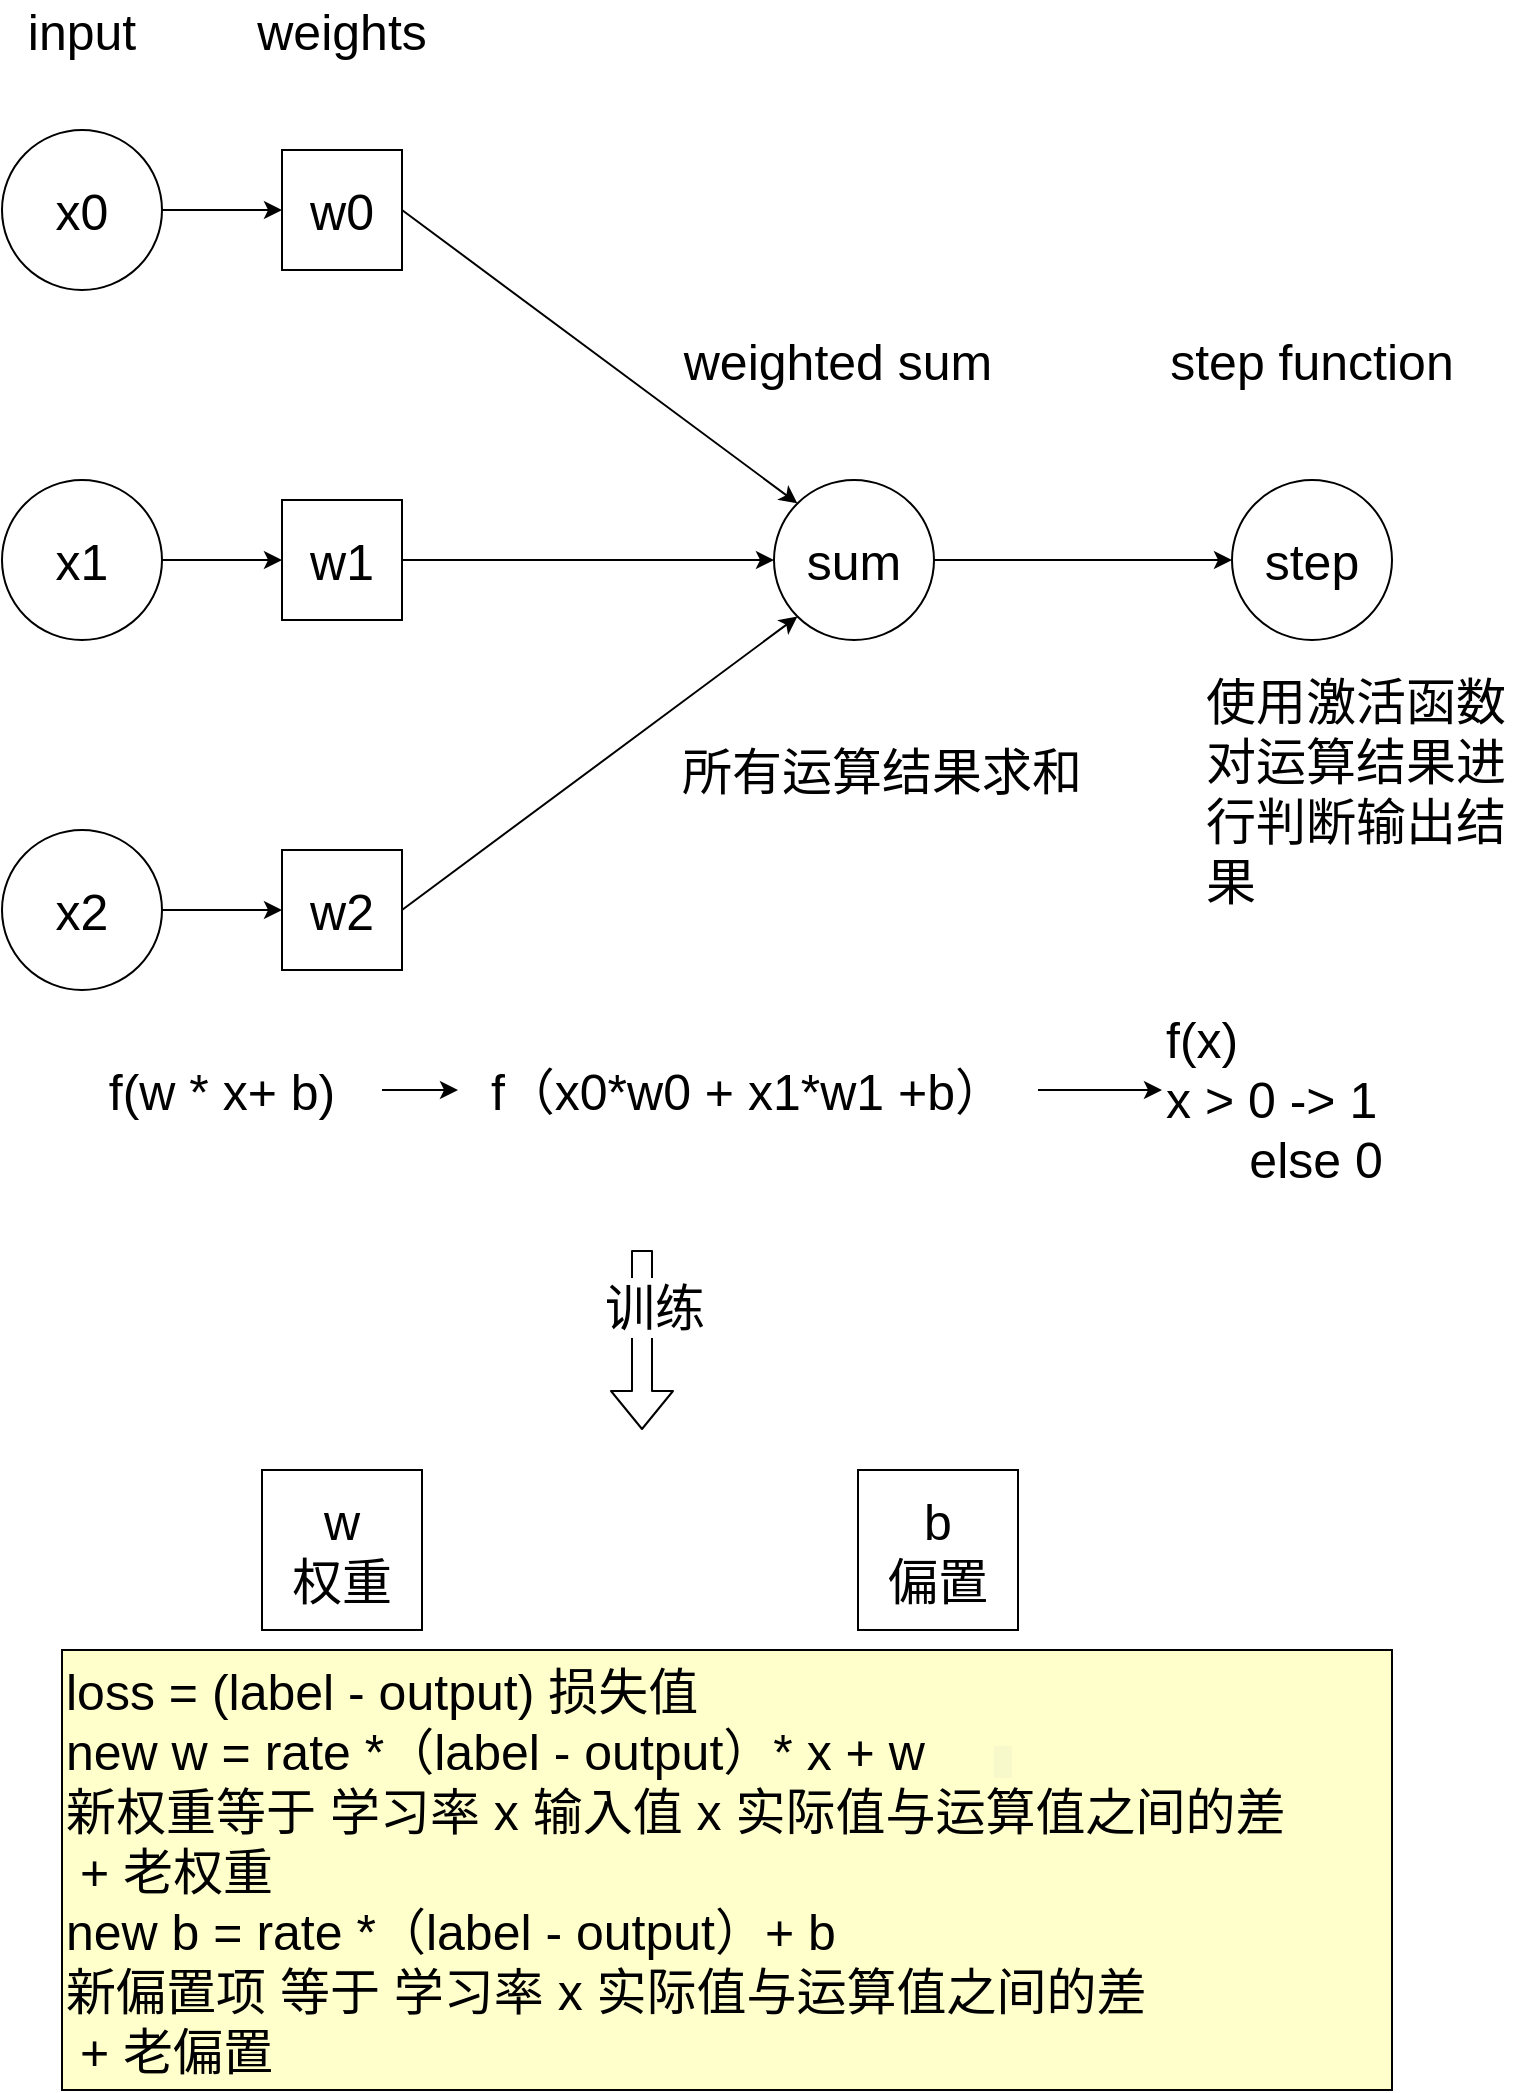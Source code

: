 <mxfile pages="1" version="11.2.4" type="github"><diagram id="XBHPZFTSbUcQKwfOnqM5" name="第 1 页"><mxGraphModel dx="1248" dy="708" grid="1" gridSize="10" guides="1" tooltips="1" connect="1" arrows="1" fold="1" page="1" pageScale="1" pageWidth="827" pageHeight="1169" math="0" shadow="0"><root><mxCell id="0"/><mxCell id="1" parent="0"/><mxCell id="uWXpAJBO1LR6xCIWJORw-2" value="x0" style="ellipse;whiteSpace=wrap;html=1;aspect=fixed;fontSize=25;" parent="1" vertex="1"><mxGeometry x="40" y="100" width="80" height="80" as="geometry"/></mxCell><mxCell id="uWXpAJBO1LR6xCIWJORw-11" style="edgeStyle=orthogonalEdgeStyle;rounded=0;orthogonalLoop=1;jettySize=auto;html=1;exitX=1;exitY=0.5;exitDx=0;exitDy=0;entryX=0;entryY=0.5;entryDx=0;entryDy=0;fontSize=25;" parent="1" source="uWXpAJBO1LR6xCIWJORw-3" target="uWXpAJBO1LR6xCIWJORw-8" edge="1"><mxGeometry relative="1" as="geometry"/></mxCell><mxCell id="uWXpAJBO1LR6xCIWJORw-3" value="x1" style="ellipse;whiteSpace=wrap;html=1;aspect=fixed;fontSize=25;" parent="1" vertex="1"><mxGeometry x="40" y="275" width="80" height="80" as="geometry"/></mxCell><mxCell id="uWXpAJBO1LR6xCIWJORw-12" style="edgeStyle=orthogonalEdgeStyle;rounded=0;orthogonalLoop=1;jettySize=auto;html=1;exitX=1;exitY=0.5;exitDx=0;exitDy=0;entryX=0;entryY=0.5;entryDx=0;entryDy=0;fontSize=25;" parent="1" source="uWXpAJBO1LR6xCIWJORw-4" target="uWXpAJBO1LR6xCIWJORw-9" edge="1"><mxGeometry relative="1" as="geometry"/></mxCell><mxCell id="uWXpAJBO1LR6xCIWJORw-4" value="x2" style="ellipse;whiteSpace=wrap;html=1;aspect=fixed;fontSize=25;" parent="1" vertex="1"><mxGeometry x="40" y="450" width="80" height="80" as="geometry"/></mxCell><mxCell id="uWXpAJBO1LR6xCIWJORw-16" style="edgeStyle=none;orthogonalLoop=1;jettySize=auto;html=1;exitX=1;exitY=0.5;exitDx=0;exitDy=0;entryX=0;entryY=0.5;entryDx=0;entryDy=0;strokeColor=#000000;fontSize=25;" parent="1" source="uWXpAJBO1LR6xCIWJORw-5" target="uWXpAJBO1LR6xCIWJORw-6" edge="1"><mxGeometry relative="1" as="geometry"/></mxCell><mxCell id="uWXpAJBO1LR6xCIWJORw-5" value="sum" style="ellipse;whiteSpace=wrap;html=1;aspect=fixed;fontSize=25;" parent="1" vertex="1"><mxGeometry x="426" y="275" width="80" height="80" as="geometry"/></mxCell><mxCell id="uWXpAJBO1LR6xCIWJORw-6" value="step" style="ellipse;whiteSpace=wrap;html=1;aspect=fixed;fontSize=25;" parent="1" vertex="1"><mxGeometry x="655" y="275" width="80" height="80" as="geometry"/></mxCell><mxCell id="uWXpAJBO1LR6xCIWJORw-13" style="orthogonalLoop=1;jettySize=auto;html=1;exitX=1;exitY=0.5;exitDx=0;exitDy=0;entryX=0;entryY=0;entryDx=0;entryDy=0;strokeColor=#000000;fontSize=25;" parent="1" source="uWXpAJBO1LR6xCIWJORw-7" target="uWXpAJBO1LR6xCIWJORw-5" edge="1"><mxGeometry relative="1" as="geometry"/></mxCell><mxCell id="uWXpAJBO1LR6xCIWJORw-7" value="w0" style="whiteSpace=wrap;html=1;aspect=fixed;fontSize=25;" parent="1" vertex="1"><mxGeometry x="180" y="110" width="60" height="60" as="geometry"/></mxCell><mxCell id="uWXpAJBO1LR6xCIWJORw-14" style="edgeStyle=none;orthogonalLoop=1;jettySize=auto;html=1;exitX=1;exitY=0.5;exitDx=0;exitDy=0;strokeColor=#000000;fontSize=25;" parent="1" source="uWXpAJBO1LR6xCIWJORw-8" target="uWXpAJBO1LR6xCIWJORw-5" edge="1"><mxGeometry relative="1" as="geometry"><mxPoint x="350" y="315" as="targetPoint"/></mxGeometry></mxCell><mxCell id="uWXpAJBO1LR6xCIWJORw-8" value="w1" style="whiteSpace=wrap;html=1;aspect=fixed;fontSize=25;" parent="1" vertex="1"><mxGeometry x="180" y="285" width="60" height="60" as="geometry"/></mxCell><mxCell id="uWXpAJBO1LR6xCIWJORw-15" style="edgeStyle=none;orthogonalLoop=1;jettySize=auto;html=1;exitX=1;exitY=0.5;exitDx=0;exitDy=0;strokeColor=#000000;fontSize=25;entryX=0;entryY=1;entryDx=0;entryDy=0;" parent="1" source="uWXpAJBO1LR6xCIWJORw-9" target="uWXpAJBO1LR6xCIWJORw-5" edge="1"><mxGeometry relative="1" as="geometry"><mxPoint x="390" y="315" as="targetPoint"/></mxGeometry></mxCell><mxCell id="uWXpAJBO1LR6xCIWJORw-9" value="w2" style="whiteSpace=wrap;html=1;aspect=fixed;fontSize=25;" parent="1" vertex="1"><mxGeometry x="180" y="460" width="60" height="60" as="geometry"/></mxCell><mxCell id="uWXpAJBO1LR6xCIWJORw-10" value="" style="endArrow=classic;html=1;exitX=1;exitY=0.5;exitDx=0;exitDy=0;entryX=0;entryY=0.5;entryDx=0;entryDy=0;fontSize=25;" parent="1" source="uWXpAJBO1LR6xCIWJORw-2" target="uWXpAJBO1LR6xCIWJORw-7" edge="1"><mxGeometry width="50" height="50" relative="1" as="geometry"><mxPoint x="40" y="600" as="sourcePoint"/><mxPoint x="90" y="550" as="targetPoint"/></mxGeometry></mxCell><mxCell id="uWXpAJBO1LR6xCIWJORw-17" value="input" style="text;html=1;strokeColor=none;fillColor=none;align=center;verticalAlign=middle;whiteSpace=wrap;rounded=0;fontSize=25;" parent="1" vertex="1"><mxGeometry x="60" y="40" width="40" height="20" as="geometry"/></mxCell><mxCell id="uWXpAJBO1LR6xCIWJORw-18" value="weights" style="text;html=1;strokeColor=none;fillColor=none;align=center;verticalAlign=middle;whiteSpace=wrap;rounded=0;fontSize=25;" parent="1" vertex="1"><mxGeometry x="190" y="40" width="40" height="20" as="geometry"/></mxCell><mxCell id="uWXpAJBO1LR6xCIWJORw-19" value="weighted sum" style="text;html=1;strokeColor=none;fillColor=none;align=center;verticalAlign=middle;whiteSpace=wrap;rounded=0;fontSize=25;" parent="1" vertex="1"><mxGeometry x="373" y="190" width="170" height="50" as="geometry"/></mxCell><mxCell id="uWXpAJBO1LR6xCIWJORw-21" value="step function" style="text;html=1;strokeColor=none;fillColor=none;align=center;verticalAlign=middle;whiteSpace=wrap;rounded=0;fontSize=25;" parent="1" vertex="1"><mxGeometry x="600" y="205" width="190" height="20" as="geometry"/></mxCell><mxCell id="uWXpAJBO1LR6xCIWJORw-26" style="edgeStyle=none;orthogonalLoop=1;jettySize=auto;html=1;exitX=1;exitY=0.5;exitDx=0;exitDy=0;strokeColor=#000000;fontSize=25;" parent="1" source="uWXpAJBO1LR6xCIWJORw-22" target="uWXpAJBO1LR6xCIWJORw-25" edge="1"><mxGeometry relative="1" as="geometry"/></mxCell><mxCell id="uWXpAJBO1LR6xCIWJORw-22" value="f(w * x+ b)" style="text;html=1;strokeColor=none;fillColor=none;align=center;verticalAlign=middle;whiteSpace=wrap;rounded=0;fontSize=25;" parent="1" vertex="1"><mxGeometry x="70" y="570" width="160" height="20" as="geometry"/></mxCell><mxCell id="uWXpAJBO1LR6xCIWJORw-23" value="所有运算结果求和" style="text;html=1;strokeColor=none;fillColor=none;align=center;verticalAlign=middle;whiteSpace=wrap;rounded=0;fontSize=25;" parent="1" vertex="1"><mxGeometry x="379" y="410" width="202" height="20" as="geometry"/></mxCell><mxCell id="uWXpAJBO1LR6xCIWJORw-24" value="使用激活函数对运算结果进行判断输出结果" style="text;html=1;strokeColor=none;fillColor=none;align=left;verticalAlign=middle;whiteSpace=wrap;rounded=0;fontSize=25;" parent="1" vertex="1"><mxGeometry x="640" y="420" width="160" height="20" as="geometry"/></mxCell><mxCell id="uWXpAJBO1LR6xCIWJORw-27" style="edgeStyle=none;orthogonalLoop=1;jettySize=auto;html=1;exitX=1;exitY=0.5;exitDx=0;exitDy=0;strokeColor=#000000;fontSize=25;" parent="1" source="uWXpAJBO1LR6xCIWJORw-25" edge="1"><mxGeometry relative="1" as="geometry"><mxPoint x="620" y="580" as="targetPoint"/></mxGeometry></mxCell><mxCell id="uWXpAJBO1LR6xCIWJORw-25" value="f（x0*w0 + x1*w1 +b）" style="text;html=1;strokeColor=none;fillColor=none;align=center;verticalAlign=middle;whiteSpace=wrap;rounded=0;fontSize=25;" parent="1" vertex="1"><mxGeometry x="268" y="570" width="290" height="20" as="geometry"/></mxCell><mxCell id="uWXpAJBO1LR6xCIWJORw-28" value="f(x)&lt;br&gt;x &amp;gt; 0 -&amp;gt; 1&lt;br&gt;&amp;nbsp; &amp;nbsp; &amp;nbsp; else 0" style="text;html=1;strokeColor=none;fillColor=none;align=left;verticalAlign=middle;whiteSpace=wrap;rounded=0;fontSize=25;" parent="1" vertex="1"><mxGeometry x="620" y="534" width="160" height="100" as="geometry"/></mxCell><mxCell id="uWXpAJBO1LR6xCIWJORw-30" value="" style="shape=flexArrow;endArrow=classic;html=1;strokeColor=#000000;fontSize=25;" parent="1" edge="1"><mxGeometry width="50" height="50" relative="1" as="geometry"><mxPoint x="360" y="660" as="sourcePoint"/><mxPoint x="360" y="750" as="targetPoint"/></mxGeometry></mxCell><mxCell id="uWXpAJBO1LR6xCIWJORw-31" value="训练" style="text;html=1;resizable=0;points=[];align=center;verticalAlign=middle;labelBackgroundColor=#ffffff;fontSize=25;" parent="uWXpAJBO1LR6xCIWJORw-30" vertex="1" connectable="0"><mxGeometry x="-0.38" y="6" relative="1" as="geometry"><mxPoint as="offset"/></mxGeometry></mxCell><mxCell id="uWXpAJBO1LR6xCIWJORw-32" value="w&lt;br&gt;权重" style="whiteSpace=wrap;html=1;aspect=fixed;fontSize=25;align=center;" parent="1" vertex="1"><mxGeometry x="170" y="770" width="80" height="80" as="geometry"/></mxCell><mxCell id="uWXpAJBO1LR6xCIWJORw-33" value="b&lt;br&gt;偏置" style="whiteSpace=wrap;html=1;aspect=fixed;fontSize=25;align=center;" parent="1" vertex="1"><mxGeometry x="468" y="770" width="80" height="80" as="geometry"/></mxCell><mxCell id="uWXpAJBO1LR6xCIWJORw-34" value="loss = (label - output) 损失值&lt;br&gt;new w = rate *（label - output）* x + w&amp;nbsp; &amp;nbsp; &amp;nbsp;&lt;span class=&quot;pln&quot; style=&quot;font-family: &amp;#34;monaco&amp;#34; , &amp;#34;menlo&amp;#34; , &amp;#34;consolas&amp;#34; , &amp;#34;courier new&amp;#34; , monospace ; font-size: 14px ; white-space: pre-wrap ; background-color: rgba(102 , 128 , 153 , 0.05)&quot;&gt; &lt;/span&gt;&lt;br&gt;新权重等于 学习率 x 输入值 x 实际值与运算值之间的差&lt;br&gt;&amp;nbsp;+ 老权重&lt;br&gt;new b = rate *（label - output）+ b&lt;br&gt;新偏置项 等于 学习率 x 实际值与运算值之间的差&lt;br&gt;&amp;nbsp;+ 老偏置" style="text;html=1;align=left;verticalAlign=middle;whiteSpace=wrap;rounded=0;fontSize=25;strokeColor=#000000;fillColor=#FFFFCC;" parent="1" vertex="1"><mxGeometry x="70" y="860" width="665" height="220" as="geometry"/></mxCell></root></mxGraphModel></diagram></mxfile>
